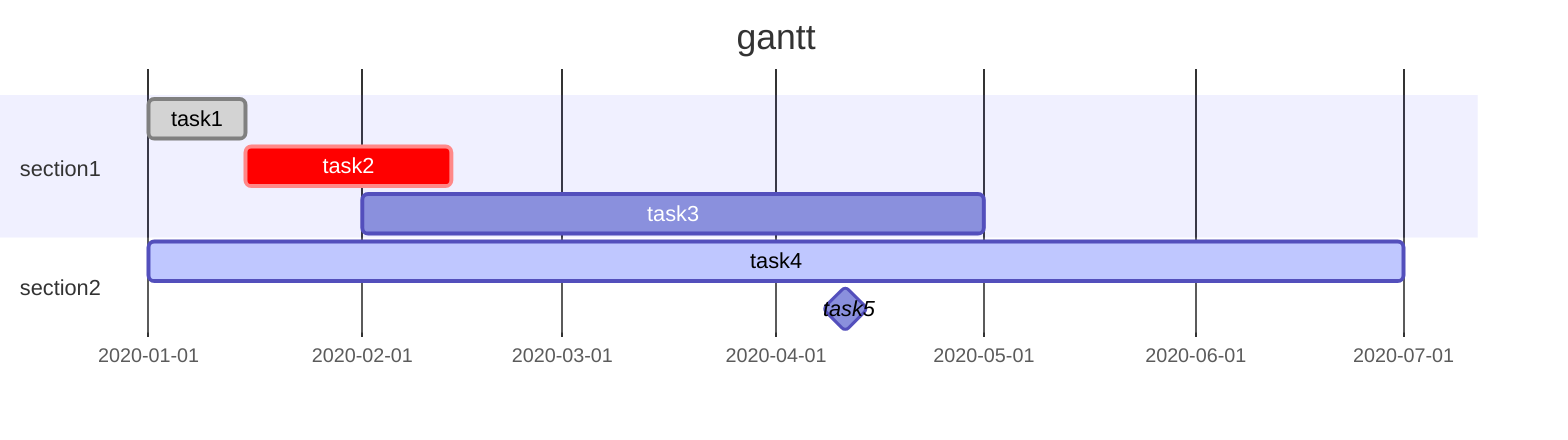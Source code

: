 ---
title: gantt
---
gantt
    dateFormat  YYYYMMDD
    section section1
    task1: done, t1, 20200101, 14d
    task2: crit, after t1, 30d
    task3: 20200201, 90d
    
    section section2
    task4: active, 20200101, 26w
    task5: milestone, 20200121